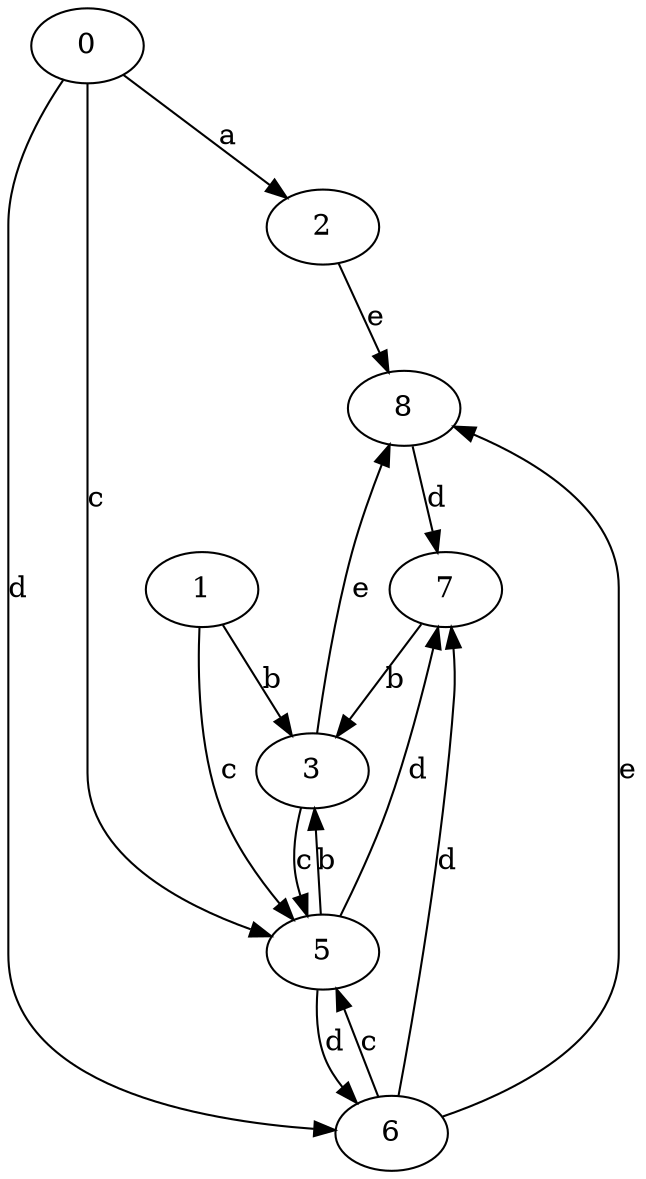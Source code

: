 strict digraph  {
0;
1;
2;
3;
5;
6;
7;
8;
0 -> 2  [label=a];
0 -> 5  [label=c];
0 -> 6  [label=d];
1 -> 3  [label=b];
1 -> 5  [label=c];
2 -> 8  [label=e];
3 -> 5  [label=c];
3 -> 8  [label=e];
5 -> 3  [label=b];
5 -> 6  [label=d];
5 -> 7  [label=d];
6 -> 5  [label=c];
6 -> 7  [label=d];
6 -> 8  [label=e];
7 -> 3  [label=b];
8 -> 7  [label=d];
}
